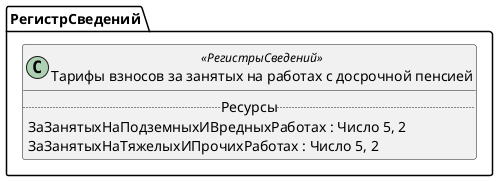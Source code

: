 ﻿@startuml ТарифыВзносовЗаЗанятыхНаРаботахСДосрочнойПенсией
'!include templates.wsd
'..\include templates.wsd
class РегистрСведений.ТарифыВзносовЗаЗанятыхНаРаботахСДосрочнойПенсией as "Тарифы взносов за занятых на работах с досрочной пенсией" <<РегистрыСведений>>
{
..Ресурсы..
ЗаЗанятыхНаПодземныхИВредныхРаботах : Число 5, 2
ЗаЗанятыхНаТяжелыхИПрочихРаботах : Число 5, 2
}
@enduml
